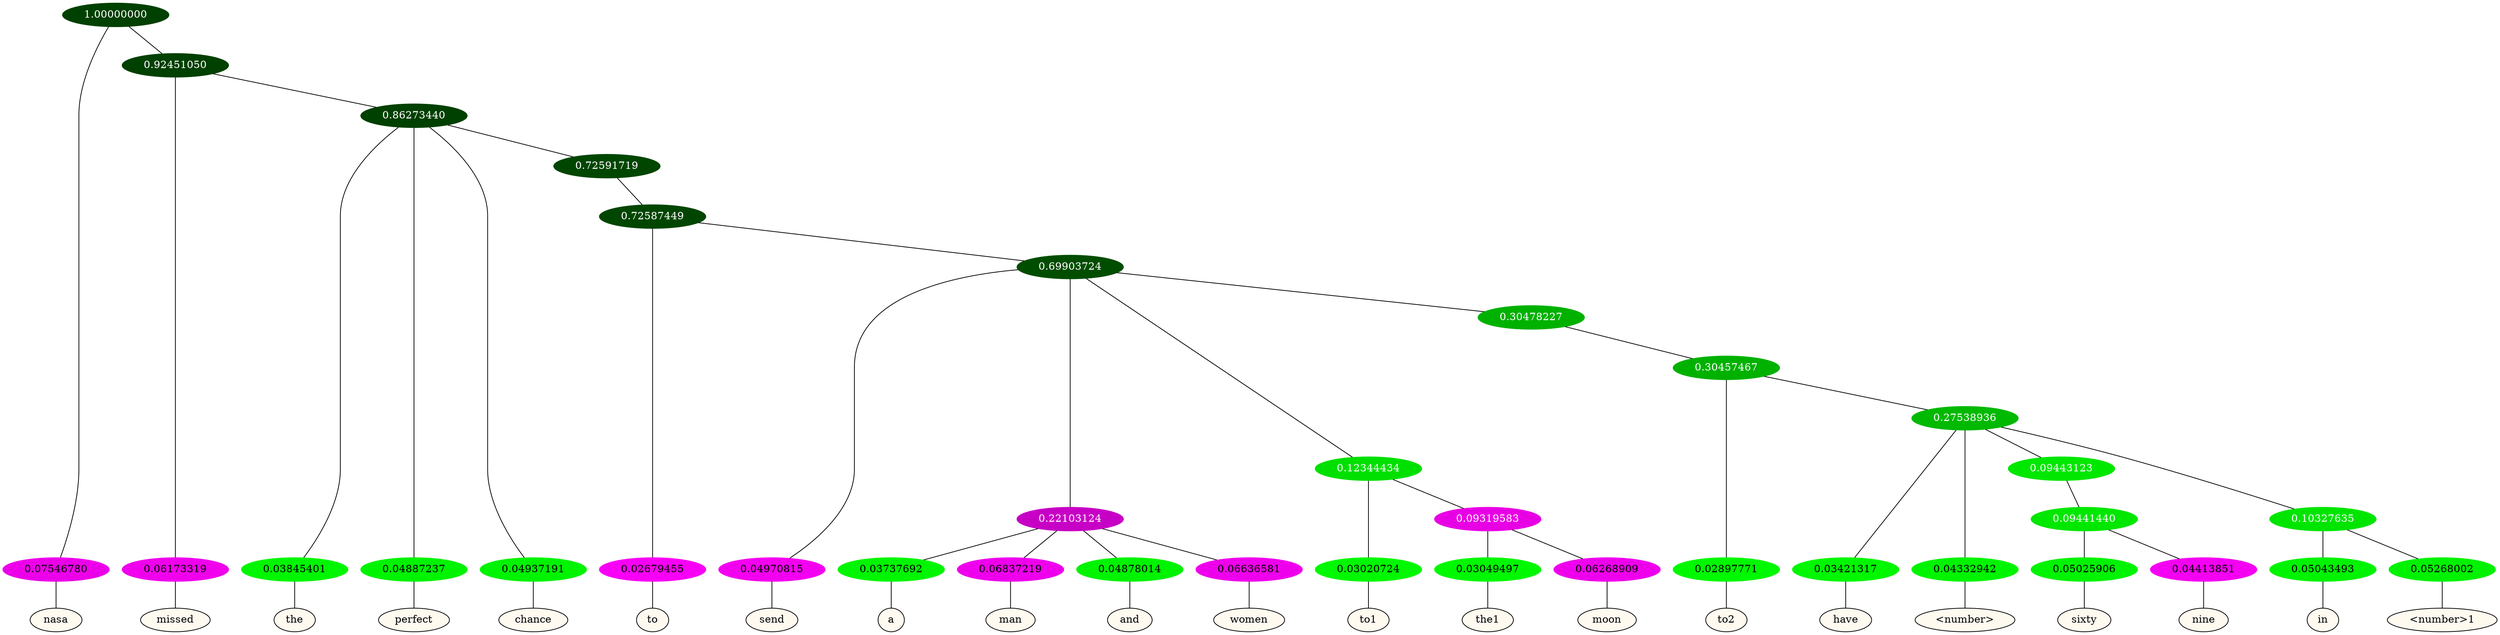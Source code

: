 graph {
	node [format=png height=0.15 nodesep=0.001 ordering=out overlap=prism overlap_scaling=0.01 ranksep=0.001 ratio=0.2 style=filled width=0.15]
	{
		rank=same
		a_w_1 [label=nasa color=black fillcolor=floralwhite style="filled,solid"]
		a_w_3 [label=missed color=black fillcolor=floralwhite style="filled,solid"]
		a_w_5 [label=the color=black fillcolor=floralwhite style="filled,solid"]
		a_w_6 [label=perfect color=black fillcolor=floralwhite style="filled,solid"]
		a_w_7 [label=chance color=black fillcolor=floralwhite style="filled,solid"]
		a_w_10 [label=to color=black fillcolor=floralwhite style="filled,solid"]
		a_w_12 [label=send color=black fillcolor=floralwhite style="filled,solid"]
		a_w_16 [label=a color=black fillcolor=floralwhite style="filled,solid"]
		a_w_17 [label=man color=black fillcolor=floralwhite style="filled,solid"]
		a_w_18 [label=and color=black fillcolor=floralwhite style="filled,solid"]
		a_w_19 [label=women color=black fillcolor=floralwhite style="filled,solid"]
		a_w_20 [label=to1 color=black fillcolor=floralwhite style="filled,solid"]
		a_w_23 [label=the1 color=black fillcolor=floralwhite style="filled,solid"]
		a_w_24 [label=moon color=black fillcolor=floralwhite style="filled,solid"]
		a_w_25 [label=to2 color=black fillcolor=floralwhite style="filled,solid"]
		a_w_27 [label=have color=black fillcolor=floralwhite style="filled,solid"]
		a_w_28 [label="\<number\>" color=black fillcolor=floralwhite style="filled,solid"]
		a_w_34 [label=sixty color=black fillcolor=floralwhite style="filled,solid"]
		a_w_35 [label=nine color=black fillcolor=floralwhite style="filled,solid"]
		a_w_32 [label=in color=black fillcolor=floralwhite style="filled,solid"]
		a_w_33 [label="\<number\>1" color=black fillcolor=floralwhite style="filled,solid"]
	}
	a_n_1 -- a_w_1
	a_n_3 -- a_w_3
	a_n_5 -- a_w_5
	a_n_6 -- a_w_6
	a_n_7 -- a_w_7
	a_n_10 -- a_w_10
	a_n_12 -- a_w_12
	a_n_16 -- a_w_16
	a_n_17 -- a_w_17
	a_n_18 -- a_w_18
	a_n_19 -- a_w_19
	a_n_20 -- a_w_20
	a_n_23 -- a_w_23
	a_n_24 -- a_w_24
	a_n_25 -- a_w_25
	a_n_27 -- a_w_27
	a_n_28 -- a_w_28
	a_n_34 -- a_w_34
	a_n_35 -- a_w_35
	a_n_32 -- a_w_32
	a_n_33 -- a_w_33
	{
		rank=same
		a_n_1 [label=0.07546780 color="0.835 1.000 0.925" fontcolor=black]
		a_n_3 [label=0.06173319 color="0.835 1.000 0.938" fontcolor=black]
		a_n_5 [label=0.03845401 color="0.334 1.000 0.962" fontcolor=black]
		a_n_6 [label=0.04887237 color="0.334 1.000 0.951" fontcolor=black]
		a_n_7 [label=0.04937191 color="0.334 1.000 0.951" fontcolor=black]
		a_n_10 [label=0.02679455 color="0.835 1.000 0.973" fontcolor=black]
		a_n_12 [label=0.04970815 color="0.835 1.000 0.950" fontcolor=black]
		a_n_16 [label=0.03737692 color="0.334 1.000 0.963" fontcolor=black]
		a_n_17 [label=0.06837219 color="0.835 1.000 0.932" fontcolor=black]
		a_n_18 [label=0.04878014 color="0.334 1.000 0.951" fontcolor=black]
		a_n_19 [label=0.06636581 color="0.835 1.000 0.934" fontcolor=black]
		a_n_20 [label=0.03020724 color="0.334 1.000 0.970" fontcolor=black]
		a_n_23 [label=0.03049497 color="0.334 1.000 0.970" fontcolor=black]
		a_n_24 [label=0.06268909 color="0.835 1.000 0.937" fontcolor=black]
		a_n_25 [label=0.02897771 color="0.334 1.000 0.971" fontcolor=black]
		a_n_27 [label=0.03421317 color="0.334 1.000 0.966" fontcolor=black]
		a_n_28 [label=0.04332942 color="0.334 1.000 0.957" fontcolor=black]
		a_n_34 [label=0.05025906 color="0.334 1.000 0.950" fontcolor=black]
		a_n_35 [label=0.04413851 color="0.835 1.000 0.956" fontcolor=black]
		a_n_32 [label=0.05043493 color="0.334 1.000 0.950" fontcolor=black]
		a_n_33 [label=0.05268002 color="0.334 1.000 0.947" fontcolor=black]
	}
	a_n_0 [label=1.00000000 color="0.334 1.000 0.250" fontcolor=grey99]
	a_n_0 -- a_n_1
	a_n_2 [label=0.92451050 color="0.334 1.000 0.250" fontcolor=grey99]
	a_n_0 -- a_n_2
	a_n_2 -- a_n_3
	a_n_4 [label=0.86273440 color="0.334 1.000 0.250" fontcolor=grey99]
	a_n_2 -- a_n_4
	a_n_4 -- a_n_5
	a_n_4 -- a_n_6
	a_n_4 -- a_n_7
	a_n_8 [label=0.72591719 color="0.334 1.000 0.274" fontcolor=grey99]
	a_n_4 -- a_n_8
	a_n_9 [label=0.72587449 color="0.334 1.000 0.274" fontcolor=grey99]
	a_n_8 -- a_n_9
	a_n_9 -- a_n_10
	a_n_11 [label=0.69903724 color="0.334 1.000 0.301" fontcolor=grey99]
	a_n_9 -- a_n_11
	a_n_11 -- a_n_12
	a_n_13 [label=0.22103124 color="0.835 1.000 0.779" fontcolor=grey99]
	a_n_11 -- a_n_13
	a_n_14 [label=0.12344434 color="0.334 1.000 0.877" fontcolor=grey99]
	a_n_11 -- a_n_14
	a_n_15 [label=0.30478227 color="0.334 1.000 0.695" fontcolor=grey99]
	a_n_11 -- a_n_15
	a_n_13 -- a_n_16
	a_n_13 -- a_n_17
	a_n_13 -- a_n_18
	a_n_13 -- a_n_19
	a_n_14 -- a_n_20
	a_n_21 [label=0.09319583 color="0.835 1.000 0.907" fontcolor=grey99]
	a_n_14 -- a_n_21
	a_n_22 [label=0.30457467 color="0.334 1.000 0.695" fontcolor=grey99]
	a_n_15 -- a_n_22
	a_n_21 -- a_n_23
	a_n_21 -- a_n_24
	a_n_22 -- a_n_25
	a_n_26 [label=0.27538936 color="0.334 1.000 0.725" fontcolor=grey99]
	a_n_22 -- a_n_26
	a_n_26 -- a_n_27
	a_n_26 -- a_n_28
	a_n_29 [label=0.09443123 color="0.334 1.000 0.906" fontcolor=grey99]
	a_n_26 -- a_n_29
	a_n_30 [label=0.10327635 color="0.334 1.000 0.897" fontcolor=grey99]
	a_n_26 -- a_n_30
	a_n_31 [label=0.09441440 color="0.334 1.000 0.906" fontcolor=grey99]
	a_n_29 -- a_n_31
	a_n_30 -- a_n_32
	a_n_30 -- a_n_33
	a_n_31 -- a_n_34
	a_n_31 -- a_n_35
}
